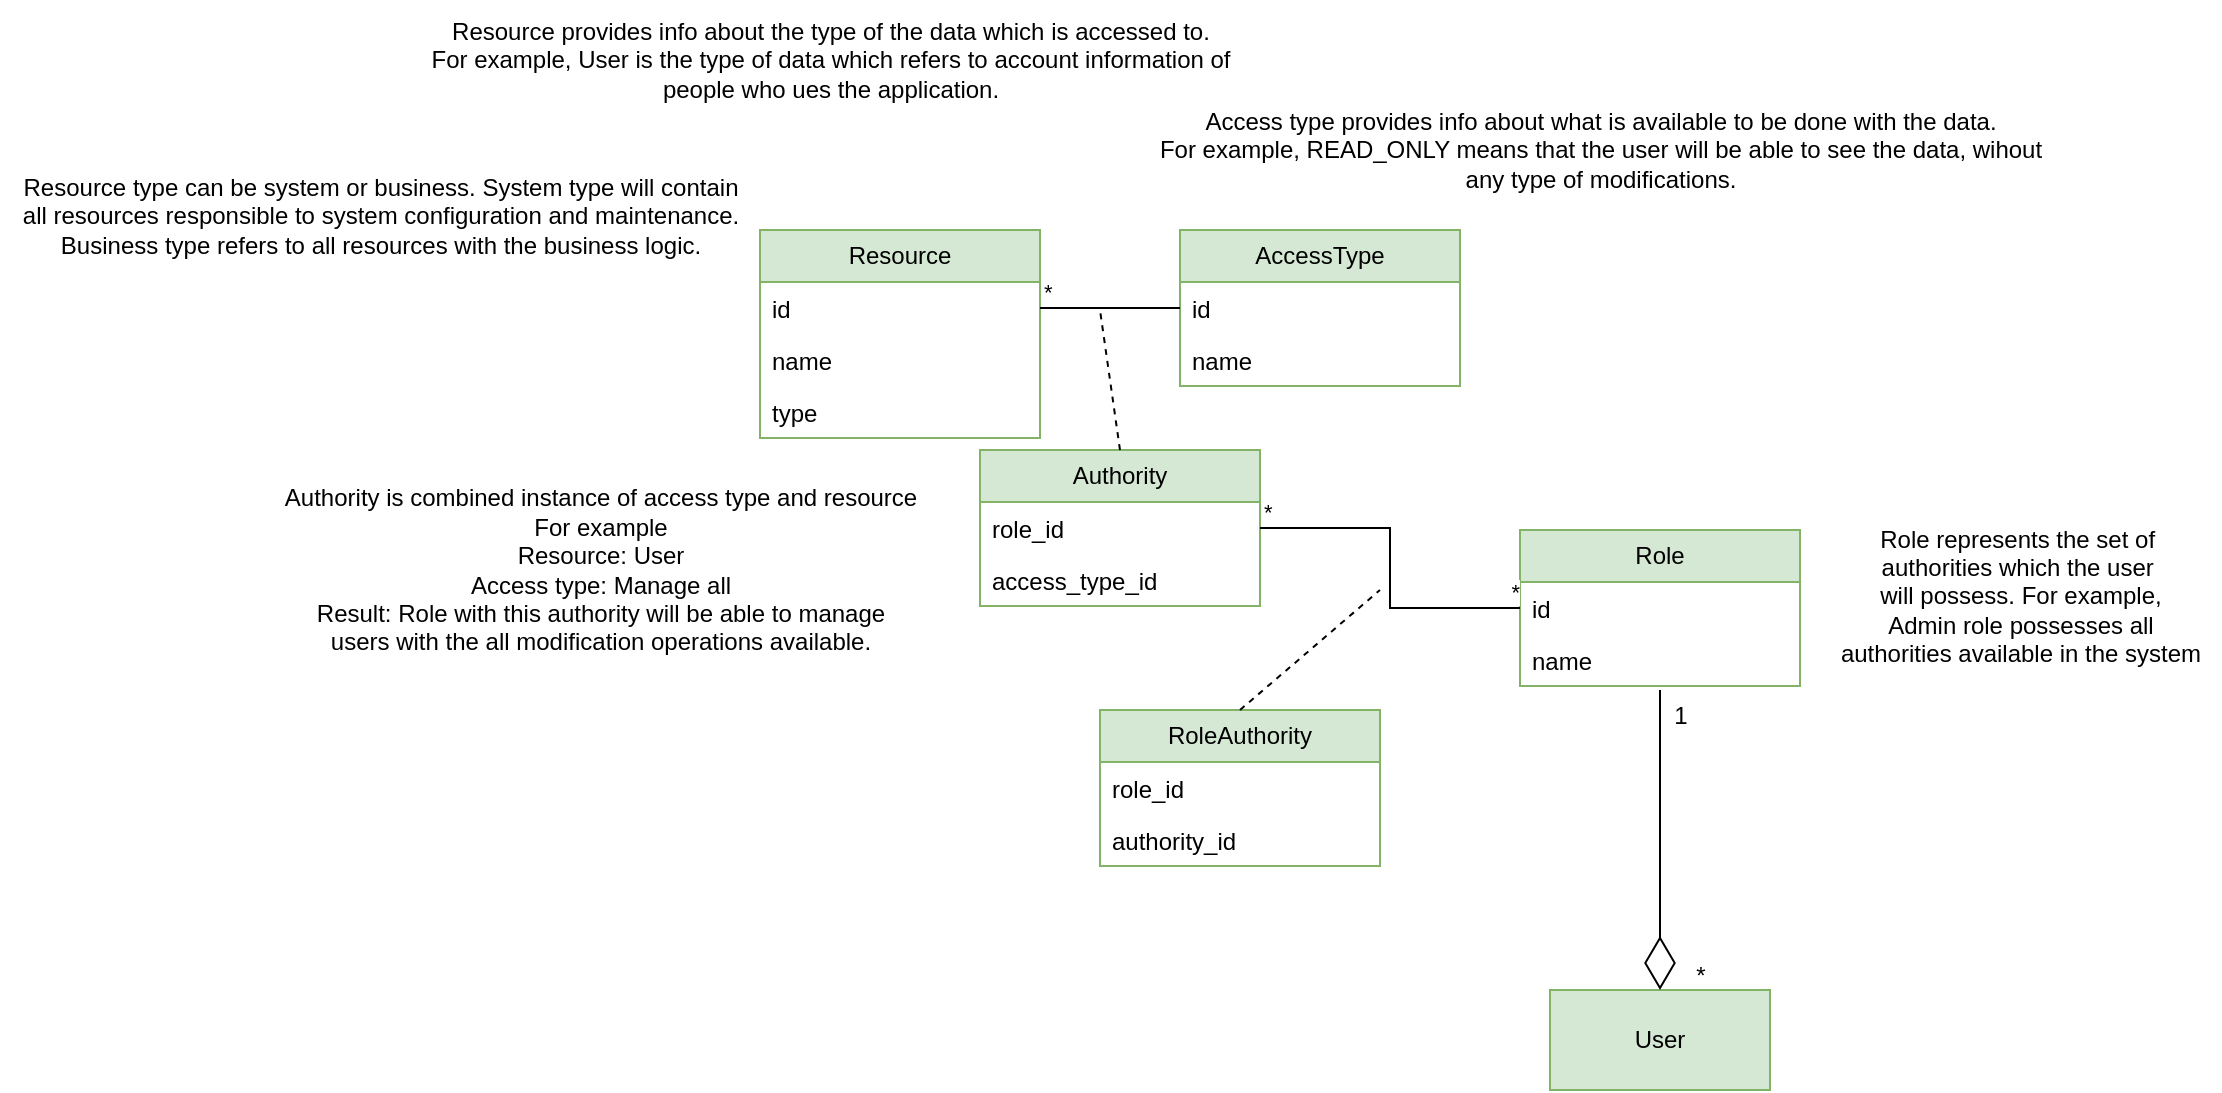<mxfile version="22.0.2" type="device">
  <diagram name="Page-1" id="r3iBRh01BbMfi7UFsvXI">
    <mxGraphModel dx="2214" dy="713" grid="1" gridSize="10" guides="1" tooltips="1" connect="1" arrows="1" fold="1" page="1" pageScale="1" pageWidth="850" pageHeight="1100" math="0" shadow="0">
      <root>
        <mxCell id="0" />
        <mxCell id="1" parent="0" />
        <mxCell id="7FtwjwbgUEEA6S92elnq-1" value="User" style="html=1;whiteSpace=wrap;fillColor=#d5e8d4;strokeColor=#82b366;" parent="1" vertex="1">
          <mxGeometry x="585" y="590" width="110" height="50" as="geometry" />
        </mxCell>
        <mxCell id="7FtwjwbgUEEA6S92elnq-2" value="Resource" style="swimlane;fontStyle=0;childLayout=stackLayout;horizontal=1;startSize=26;fillColor=#d5e8d4;horizontalStack=0;resizeParent=1;resizeParentMax=0;resizeLast=0;collapsible=1;marginBottom=0;whiteSpace=wrap;html=1;strokeColor=#82b366;" parent="1" vertex="1">
          <mxGeometry x="190" y="210" width="140" height="104" as="geometry" />
        </mxCell>
        <mxCell id="7FtwjwbgUEEA6S92elnq-3" value="id" style="text;strokeColor=none;fillColor=none;align=left;verticalAlign=top;spacingLeft=4;spacingRight=4;overflow=hidden;rotatable=0;points=[[0,0.5],[1,0.5]];portConstraint=eastwest;whiteSpace=wrap;html=1;" parent="7FtwjwbgUEEA6S92elnq-2" vertex="1">
          <mxGeometry y="26" width="140" height="26" as="geometry" />
        </mxCell>
        <mxCell id="7FtwjwbgUEEA6S92elnq-4" value="name" style="text;strokeColor=none;fillColor=none;align=left;verticalAlign=top;spacingLeft=4;spacingRight=4;overflow=hidden;rotatable=0;points=[[0,0.5],[1,0.5]];portConstraint=eastwest;whiteSpace=wrap;html=1;" parent="7FtwjwbgUEEA6S92elnq-2" vertex="1">
          <mxGeometry y="52" width="140" height="26" as="geometry" />
        </mxCell>
        <mxCell id="Bvf_gV7w7oVXwBpJlCug-1" value="type" style="text;strokeColor=none;fillColor=none;align=left;verticalAlign=top;spacingLeft=4;spacingRight=4;overflow=hidden;rotatable=0;points=[[0,0.5],[1,0.5]];portConstraint=eastwest;whiteSpace=wrap;html=1;" vertex="1" parent="7FtwjwbgUEEA6S92elnq-2">
          <mxGeometry y="78" width="140" height="26" as="geometry" />
        </mxCell>
        <mxCell id="7FtwjwbgUEEA6S92elnq-7" value="Role" style="swimlane;fontStyle=0;childLayout=stackLayout;horizontal=1;startSize=26;fillColor=#d5e8d4;horizontalStack=0;resizeParent=1;resizeParentMax=0;resizeLast=0;collapsible=1;marginBottom=0;whiteSpace=wrap;html=1;strokeColor=#82b366;" parent="1" vertex="1">
          <mxGeometry x="570" y="360" width="140" height="78" as="geometry" />
        </mxCell>
        <mxCell id="7FtwjwbgUEEA6S92elnq-8" value="id" style="text;strokeColor=none;fillColor=none;align=left;verticalAlign=top;spacingLeft=4;spacingRight=4;overflow=hidden;rotatable=0;points=[[0,0.5],[1,0.5]];portConstraint=eastwest;whiteSpace=wrap;html=1;" parent="7FtwjwbgUEEA6S92elnq-7" vertex="1">
          <mxGeometry y="26" width="140" height="26" as="geometry" />
        </mxCell>
        <mxCell id="7FtwjwbgUEEA6S92elnq-9" value="name" style="text;strokeColor=none;fillColor=none;align=left;verticalAlign=top;spacingLeft=4;spacingRight=4;overflow=hidden;rotatable=0;points=[[0,0.5],[1,0.5]];portConstraint=eastwest;whiteSpace=wrap;html=1;" parent="7FtwjwbgUEEA6S92elnq-7" vertex="1">
          <mxGeometry y="52" width="140" height="26" as="geometry" />
        </mxCell>
        <mxCell id="7FtwjwbgUEEA6S92elnq-10" value="AccessType" style="swimlane;fontStyle=0;childLayout=stackLayout;horizontal=1;startSize=26;fillColor=#d5e8d4;horizontalStack=0;resizeParent=1;resizeParentMax=0;resizeLast=0;collapsible=1;marginBottom=0;whiteSpace=wrap;html=1;strokeColor=#82b366;" parent="1" vertex="1">
          <mxGeometry x="400" y="210" width="140" height="78" as="geometry" />
        </mxCell>
        <mxCell id="7FtwjwbgUEEA6S92elnq-11" value="id" style="text;strokeColor=none;fillColor=none;align=left;verticalAlign=top;spacingLeft=4;spacingRight=4;overflow=hidden;rotatable=0;points=[[0,0.5],[1,0.5]];portConstraint=eastwest;whiteSpace=wrap;html=1;" parent="7FtwjwbgUEEA6S92elnq-10" vertex="1">
          <mxGeometry y="26" width="140" height="26" as="geometry" />
        </mxCell>
        <mxCell id="7FtwjwbgUEEA6S92elnq-12" value="name" style="text;strokeColor=none;fillColor=none;align=left;verticalAlign=top;spacingLeft=4;spacingRight=4;overflow=hidden;rotatable=0;points=[[0,0.5],[1,0.5]];portConstraint=eastwest;whiteSpace=wrap;html=1;" parent="7FtwjwbgUEEA6S92elnq-10" vertex="1">
          <mxGeometry y="52" width="140" height="26" as="geometry" />
        </mxCell>
        <mxCell id="7FtwjwbgUEEA6S92elnq-13" value="Authority" style="swimlane;fontStyle=0;childLayout=stackLayout;horizontal=1;startSize=26;fillColor=#d5e8d4;horizontalStack=0;resizeParent=1;resizeParentMax=0;resizeLast=0;collapsible=1;marginBottom=0;whiteSpace=wrap;html=1;strokeColor=#82b366;" parent="1" vertex="1">
          <mxGeometry x="300" y="320" width="140" height="78" as="geometry" />
        </mxCell>
        <mxCell id="7FtwjwbgUEEA6S92elnq-15" value="role_id" style="text;align=left;verticalAlign=top;spacingLeft=4;spacingRight=4;overflow=hidden;rotatable=0;points=[[0,0.5],[1,0.5]];portConstraint=eastwest;whiteSpace=wrap;html=1;" parent="7FtwjwbgUEEA6S92elnq-13" vertex="1">
          <mxGeometry y="26" width="140" height="26" as="geometry" />
        </mxCell>
        <mxCell id="7FtwjwbgUEEA6S92elnq-14" value="access_type_id" style="text;strokeColor=none;fillColor=none;align=left;verticalAlign=top;spacingLeft=4;spacingRight=4;overflow=hidden;rotatable=0;points=[[0,0.5],[1,0.5]];portConstraint=eastwest;whiteSpace=wrap;html=1;" parent="7FtwjwbgUEEA6S92elnq-13" vertex="1">
          <mxGeometry y="52" width="140" height="26" as="geometry" />
        </mxCell>
        <mxCell id="7FtwjwbgUEEA6S92elnq-16" value="" style="endArrow=none;dashed=1;html=1;rounded=0;exitX=0.5;exitY=0;exitDx=0;exitDy=0;" parent="1" source="7FtwjwbgUEEA6S92elnq-13" edge="1">
          <mxGeometry width="50" height="50" relative="1" as="geometry">
            <mxPoint x="400" y="390" as="sourcePoint" />
            <mxPoint x="360" y="250" as="targetPoint" />
          </mxGeometry>
        </mxCell>
        <mxCell id="7FtwjwbgUEEA6S92elnq-17" value="" style="endArrow=none;html=1;edgeStyle=orthogonalEdgeStyle;rounded=0;exitX=1;exitY=0.5;exitDx=0;exitDy=0;entryX=0;entryY=0.5;entryDx=0;entryDy=0;" parent="1" source="7FtwjwbgUEEA6S92elnq-3" target="7FtwjwbgUEEA6S92elnq-11" edge="1">
          <mxGeometry relative="1" as="geometry">
            <mxPoint x="250" y="134" as="sourcePoint" />
            <mxPoint x="410" y="134" as="targetPoint" />
          </mxGeometry>
        </mxCell>
        <mxCell id="7FtwjwbgUEEA6S92elnq-18" value="*" style="edgeLabel;resizable=0;html=1;align=left;verticalAlign=bottom;" parent="7FtwjwbgUEEA6S92elnq-17" connectable="0" vertex="1">
          <mxGeometry x="-1" relative="1" as="geometry" />
        </mxCell>
        <mxCell id="7FtwjwbgUEEA6S92elnq-21" value="RoleAuthority" style="swimlane;fontStyle=0;childLayout=stackLayout;horizontal=1;startSize=26;fillColor=#d5e8d4;horizontalStack=0;resizeParent=1;resizeParentMax=0;resizeLast=0;collapsible=1;marginBottom=0;whiteSpace=wrap;html=1;strokeColor=#82b366;" parent="1" vertex="1">
          <mxGeometry x="360" y="450" width="140" height="78" as="geometry" />
        </mxCell>
        <mxCell id="7FtwjwbgUEEA6S92elnq-22" value="role_id" style="text;strokeColor=none;fillColor=none;align=left;verticalAlign=top;spacingLeft=4;spacingRight=4;overflow=hidden;rotatable=0;points=[[0,0.5],[1,0.5]];portConstraint=eastwest;whiteSpace=wrap;html=1;" parent="7FtwjwbgUEEA6S92elnq-21" vertex="1">
          <mxGeometry y="26" width="140" height="26" as="geometry" />
        </mxCell>
        <mxCell id="7FtwjwbgUEEA6S92elnq-23" value="authority_id" style="text;strokeColor=none;fillColor=none;align=left;verticalAlign=top;spacingLeft=4;spacingRight=4;overflow=hidden;rotatable=0;points=[[0,0.5],[1,0.5]];portConstraint=eastwest;whiteSpace=wrap;html=1;" parent="7FtwjwbgUEEA6S92elnq-21" vertex="1">
          <mxGeometry y="52" width="140" height="26" as="geometry" />
        </mxCell>
        <mxCell id="7FtwjwbgUEEA6S92elnq-24" value="" style="endArrow=none;html=1;edgeStyle=orthogonalEdgeStyle;rounded=0;entryX=0;entryY=0.5;entryDx=0;entryDy=0;exitX=1;exitY=0.5;exitDx=0;exitDy=0;" parent="1" source="7FtwjwbgUEEA6S92elnq-15" target="7FtwjwbgUEEA6S92elnq-8" edge="1">
          <mxGeometry relative="1" as="geometry">
            <mxPoint x="340" y="370" as="sourcePoint" />
            <mxPoint x="500" y="370" as="targetPoint" />
          </mxGeometry>
        </mxCell>
        <mxCell id="7FtwjwbgUEEA6S92elnq-25" value="*" style="edgeLabel;resizable=0;html=1;align=left;verticalAlign=bottom;" parent="7FtwjwbgUEEA6S92elnq-24" connectable="0" vertex="1">
          <mxGeometry x="-1" relative="1" as="geometry" />
        </mxCell>
        <mxCell id="7FtwjwbgUEEA6S92elnq-26" value="*" style="edgeLabel;resizable=0;html=1;align=right;verticalAlign=bottom;" parent="7FtwjwbgUEEA6S92elnq-24" connectable="0" vertex="1">
          <mxGeometry x="1" relative="1" as="geometry" />
        </mxCell>
        <mxCell id="7FtwjwbgUEEA6S92elnq-27" value="" style="endArrow=none;dashed=1;html=1;rounded=0;exitX=0.5;exitY=0;exitDx=0;exitDy=0;" parent="1" source="7FtwjwbgUEEA6S92elnq-21" edge="1">
          <mxGeometry width="50" height="50" relative="1" as="geometry">
            <mxPoint x="380" y="330" as="sourcePoint" />
            <mxPoint x="500" y="390" as="targetPoint" />
          </mxGeometry>
        </mxCell>
        <mxCell id="7FtwjwbgUEEA6S92elnq-28" value="" style="endArrow=diamondThin;endFill=0;endSize=24;html=1;rounded=0;entryX=0.5;entryY=0;entryDx=0;entryDy=0;exitX=0.5;exitY=1.077;exitDx=0;exitDy=0;exitPerimeter=0;" parent="1" source="7FtwjwbgUEEA6S92elnq-9" target="7FtwjwbgUEEA6S92elnq-1" edge="1">
          <mxGeometry width="160" relative="1" as="geometry">
            <mxPoint x="640" y="450" as="sourcePoint" />
            <mxPoint x="500" y="610" as="targetPoint" />
          </mxGeometry>
        </mxCell>
        <mxCell id="7FtwjwbgUEEA6S92elnq-29" value="*" style="text;html=1;align=center;verticalAlign=middle;resizable=0;points=[];autosize=1;strokeColor=none;fillColor=none;" parent="1" vertex="1">
          <mxGeometry x="645" y="568" width="30" height="30" as="geometry" />
        </mxCell>
        <mxCell id="7FtwjwbgUEEA6S92elnq-30" value="1" style="text;html=1;align=center;verticalAlign=middle;resizable=0;points=[];autosize=1;strokeColor=none;fillColor=none;" parent="1" vertex="1">
          <mxGeometry x="635" y="438" width="30" height="30" as="geometry" />
        </mxCell>
        <mxCell id="Bvf_gV7w7oVXwBpJlCug-2" value="Resource provides info about the type of the data which is accessed to.&lt;br&gt;For example, User is the type of data which refers to account information of&lt;br&gt;people who ues the application." style="text;html=1;align=center;verticalAlign=middle;resizable=0;points=[];autosize=1;strokeColor=none;fillColor=none;" vertex="1" parent="1">
          <mxGeometry x="15" y="95" width="420" height="60" as="geometry" />
        </mxCell>
        <mxCell id="Bvf_gV7w7oVXwBpJlCug-3" value="Access type provides info about what is available to be done with the data.&lt;br&gt;For example, READ_ONLY means that the user will be able to see the data, wihout &lt;br&gt;any type of modifications." style="text;html=1;align=center;verticalAlign=middle;resizable=0;points=[];autosize=1;strokeColor=none;fillColor=none;" vertex="1" parent="1">
          <mxGeometry x="380" y="140" width="460" height="60" as="geometry" />
        </mxCell>
        <mxCell id="Bvf_gV7w7oVXwBpJlCug-4" value="Authority is combined instance of access type and resource&lt;br&gt;For example&lt;br&gt;Resource: User&lt;br&gt;Access type: Manage all&lt;br&gt;Result: Role with this authority will be able to manage&lt;br&gt;users with the all modification operations available." style="text;html=1;align=center;verticalAlign=middle;resizable=0;points=[];autosize=1;strokeColor=none;fillColor=none;" vertex="1" parent="1">
          <mxGeometry x="-60" y="330" width="340" height="100" as="geometry" />
        </mxCell>
        <mxCell id="Bvf_gV7w7oVXwBpJlCug-5" value="Role represents the set of&amp;nbsp;&lt;br&gt;authorities which the user&amp;nbsp;&lt;br&gt;will possess. For example,&lt;br&gt;Admin role possesses all&lt;br&gt;authorities available in the system" style="text;html=1;align=center;verticalAlign=middle;resizable=0;points=[];autosize=1;strokeColor=none;fillColor=none;" vertex="1" parent="1">
          <mxGeometry x="720" y="348" width="200" height="90" as="geometry" />
        </mxCell>
        <mxCell id="Bvf_gV7w7oVXwBpJlCug-6" value="Resource type can be system or business. System type will contain&lt;br&gt;all resources responsible to system configuration and maintenance.&lt;br&gt;Business type refers to all resources with the business logic." style="text;html=1;align=center;verticalAlign=middle;resizable=0;points=[];autosize=1;strokeColor=none;fillColor=none;" vertex="1" parent="1">
          <mxGeometry x="-190" y="173" width="380" height="60" as="geometry" />
        </mxCell>
      </root>
    </mxGraphModel>
  </diagram>
</mxfile>

